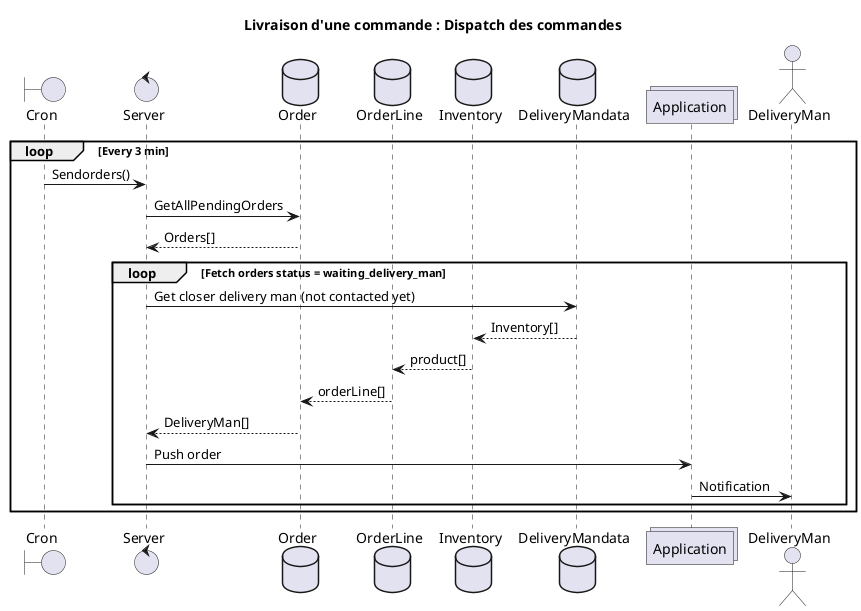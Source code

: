 @startuml
title Livraison d'une commande : Dispatch des commandes
boundary Cron 
control Server
database Order
database OrderLine
database Inventory
database DeliveryMandata
collections Application
actor DeliveryMan
loop Every 3 min
Cron -> Server : Sendorders()
Server -> Order : GetAllPendingOrders
Order --> Server : Orders[]
loop Fetch orders status = waiting_delivery_man
Server -> DeliveryMandata : Get closer delivery man (not contacted yet)
DeliveryMandata --> Inventory : Inventory[]
Inventory --> OrderLine : product[]
OrderLine --> Order : orderLine[]
Order --> Server : DeliveryMan[]
Server -> Application : Push order
Application -> DeliveryMan : Notification
end
end
@enduml